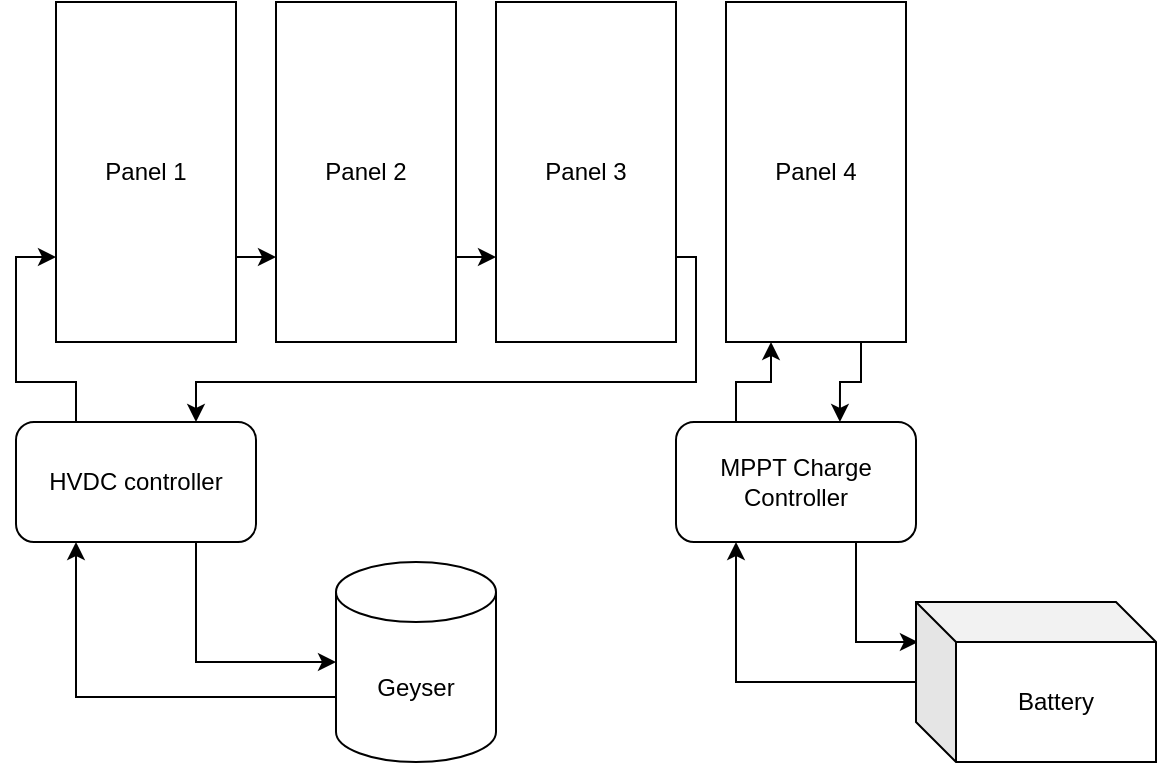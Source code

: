 <mxfile version="20.2.2" type="device"><diagram id="nHstpPcSXPe0wcZRMSqq" name="Page-1"><mxGraphModel dx="862" dy="454" grid="0" gridSize="10" guides="1" tooltips="1" connect="1" arrows="1" fold="1" page="1" pageScale="1" pageWidth="850" pageHeight="1100" math="0" shadow="0"><root><mxCell id="0"/><mxCell id="1" parent="0"/><mxCell id="bY4gFxwj8Bt1WQp3NNhO-14" style="edgeStyle=orthogonalEdgeStyle;rounded=0;orthogonalLoop=1;jettySize=auto;html=1;exitX=1;exitY=0.75;exitDx=0;exitDy=0;entryX=0;entryY=0.75;entryDx=0;entryDy=0;" edge="1" parent="1" source="bY4gFxwj8Bt1WQp3NNhO-2" target="bY4gFxwj8Bt1WQp3NNhO-6"><mxGeometry relative="1" as="geometry"/></mxCell><mxCell id="bY4gFxwj8Bt1WQp3NNhO-2" value="Panel 1" style="rounded=0;whiteSpace=wrap;html=1;" vertex="1" parent="1"><mxGeometry x="150" y="60" width="90" height="170" as="geometry"/></mxCell><mxCell id="bY4gFxwj8Bt1WQp3NNhO-15" style="edgeStyle=orthogonalEdgeStyle;rounded=0;orthogonalLoop=1;jettySize=auto;html=1;exitX=1;exitY=0.75;exitDx=0;exitDy=0;entryX=0;entryY=0.75;entryDx=0;entryDy=0;" edge="1" parent="1" source="bY4gFxwj8Bt1WQp3NNhO-6" target="bY4gFxwj8Bt1WQp3NNhO-7"><mxGeometry relative="1" as="geometry"/></mxCell><mxCell id="bY4gFxwj8Bt1WQp3NNhO-6" value="Panel 2" style="rounded=0;whiteSpace=wrap;html=1;" vertex="1" parent="1"><mxGeometry x="260" y="60" width="90" height="170" as="geometry"/></mxCell><mxCell id="bY4gFxwj8Bt1WQp3NNhO-16" style="edgeStyle=orthogonalEdgeStyle;rounded=0;orthogonalLoop=1;jettySize=auto;html=1;exitX=1;exitY=0.75;exitDx=0;exitDy=0;entryX=0.75;entryY=0;entryDx=0;entryDy=0;" edge="1" parent="1" source="bY4gFxwj8Bt1WQp3NNhO-7" target="bY4gFxwj8Bt1WQp3NNhO-9"><mxGeometry relative="1" as="geometry"><Array as="points"><mxPoint x="470" y="188"/><mxPoint x="470" y="250"/><mxPoint x="220" y="250"/></Array></mxGeometry></mxCell><mxCell id="bY4gFxwj8Bt1WQp3NNhO-7" value="Panel 3" style="rounded=0;whiteSpace=wrap;html=1;" vertex="1" parent="1"><mxGeometry x="370" y="60" width="90" height="170" as="geometry"/></mxCell><mxCell id="bY4gFxwj8Bt1WQp3NNhO-18" style="edgeStyle=orthogonalEdgeStyle;rounded=0;orthogonalLoop=1;jettySize=auto;html=1;exitX=0.75;exitY=1;exitDx=0;exitDy=0;entryX=0.683;entryY=0;entryDx=0;entryDy=0;entryPerimeter=0;" edge="1" parent="1" source="bY4gFxwj8Bt1WQp3NNhO-8" target="bY4gFxwj8Bt1WQp3NNhO-11"><mxGeometry relative="1" as="geometry"/></mxCell><mxCell id="bY4gFxwj8Bt1WQp3NNhO-8" value="Panel 4" style="rounded=0;whiteSpace=wrap;html=1;" vertex="1" parent="1"><mxGeometry x="485" y="60" width="90" height="170" as="geometry"/></mxCell><mxCell id="bY4gFxwj8Bt1WQp3NNhO-20" style="edgeStyle=orthogonalEdgeStyle;rounded=0;orthogonalLoop=1;jettySize=auto;html=1;exitX=0.25;exitY=0;exitDx=0;exitDy=0;entryX=0;entryY=0.75;entryDx=0;entryDy=0;" edge="1" parent="1" source="bY4gFxwj8Bt1WQp3NNhO-9" target="bY4gFxwj8Bt1WQp3NNhO-2"><mxGeometry relative="1" as="geometry"/></mxCell><mxCell id="bY4gFxwj8Bt1WQp3NNhO-21" style="edgeStyle=orthogonalEdgeStyle;rounded=0;orthogonalLoop=1;jettySize=auto;html=1;exitX=0.75;exitY=1;exitDx=0;exitDy=0;entryX=0;entryY=0.5;entryDx=0;entryDy=0;entryPerimeter=0;" edge="1" parent="1" source="bY4gFxwj8Bt1WQp3NNhO-9" target="bY4gFxwj8Bt1WQp3NNhO-10"><mxGeometry relative="1" as="geometry"/></mxCell><mxCell id="bY4gFxwj8Bt1WQp3NNhO-9" value="HVDC controller" style="rounded=1;whiteSpace=wrap;html=1;" vertex="1" parent="1"><mxGeometry x="130" y="270" width="120" height="60" as="geometry"/></mxCell><mxCell id="bY4gFxwj8Bt1WQp3NNhO-23" style="edgeStyle=orthogonalEdgeStyle;rounded=0;orthogonalLoop=1;jettySize=auto;html=1;exitX=0;exitY=0;exitDx=0;exitDy=67.5;exitPerimeter=0;entryX=0.25;entryY=1;entryDx=0;entryDy=0;" edge="1" parent="1" source="bY4gFxwj8Bt1WQp3NNhO-10" target="bY4gFxwj8Bt1WQp3NNhO-9"><mxGeometry relative="1" as="geometry"/></mxCell><mxCell id="bY4gFxwj8Bt1WQp3NNhO-10" value="Geyser" style="shape=cylinder3;whiteSpace=wrap;html=1;boundedLbl=1;backgroundOutline=1;size=15;" vertex="1" parent="1"><mxGeometry x="290" y="340" width="80" height="100" as="geometry"/></mxCell><mxCell id="bY4gFxwj8Bt1WQp3NNhO-27" style="edgeStyle=orthogonalEdgeStyle;rounded=0;orthogonalLoop=1;jettySize=auto;html=1;exitX=0.75;exitY=1;exitDx=0;exitDy=0;entryX=0.008;entryY=0.25;entryDx=0;entryDy=0;entryPerimeter=0;" edge="1" parent="1" source="bY4gFxwj8Bt1WQp3NNhO-11" target="bY4gFxwj8Bt1WQp3NNhO-12"><mxGeometry relative="1" as="geometry"/></mxCell><mxCell id="bY4gFxwj8Bt1WQp3NNhO-28" style="edgeStyle=orthogonalEdgeStyle;rounded=0;orthogonalLoop=1;jettySize=auto;html=1;exitX=0.25;exitY=0;exitDx=0;exitDy=0;entryX=0.25;entryY=1;entryDx=0;entryDy=0;" edge="1" parent="1" source="bY4gFxwj8Bt1WQp3NNhO-11" target="bY4gFxwj8Bt1WQp3NNhO-8"><mxGeometry relative="1" as="geometry"/></mxCell><mxCell id="bY4gFxwj8Bt1WQp3NNhO-11" value="MPPT Charge Controller" style="rounded=1;whiteSpace=wrap;html=1;" vertex="1" parent="1"><mxGeometry x="460" y="270" width="120" height="60" as="geometry"/></mxCell><mxCell id="bY4gFxwj8Bt1WQp3NNhO-26" style="edgeStyle=orthogonalEdgeStyle;rounded=0;orthogonalLoop=1;jettySize=auto;html=1;exitX=0;exitY=0;exitDx=0;exitDy=60;exitPerimeter=0;entryX=0.25;entryY=1;entryDx=0;entryDy=0;" edge="1" parent="1" source="bY4gFxwj8Bt1WQp3NNhO-12" target="bY4gFxwj8Bt1WQp3NNhO-11"><mxGeometry relative="1" as="geometry"><Array as="points"><mxPoint x="580" y="400"/><mxPoint x="490" y="400"/></Array></mxGeometry></mxCell><mxCell id="bY4gFxwj8Bt1WQp3NNhO-12" value="Battery" style="shape=cube;whiteSpace=wrap;html=1;boundedLbl=1;backgroundOutline=1;darkOpacity=0.05;darkOpacity2=0.1;" vertex="1" parent="1"><mxGeometry x="580" y="360" width="120" height="80" as="geometry"/></mxCell></root></mxGraphModel></diagram></mxfile>